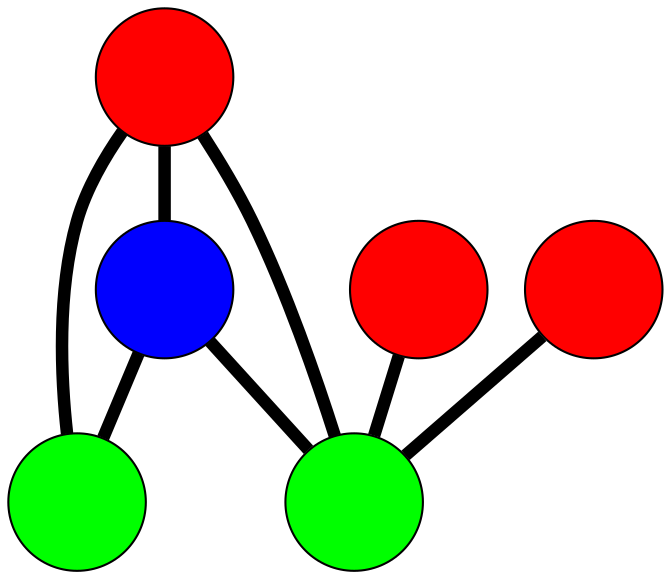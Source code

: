 graph G {
	graph [bb="-158.93,-148,155.09,95.092",
		overlap=false,
		sep=0.0,
		splines=true
	];
	node [color=black,
		fixedsize=true,
		fontname="Latin Modern Math",
		fontsize=42,
		height=.92,
		label="\N",
		penwidth=1,
		shape=circle,
		width=.92
	];
	edge [color=black,
		penwidth=6,
		style=bold
	];
	0	 [fillcolor=red,
		height=0.91667,
		label="",
		pos="64.883,-13.187",
		style=filled,
		width=0.91667];
	3	 [fillcolor=blue,
		height=0.91667,
		label="",
		pos="27.299,60.82",
		style=filled,
		width=0.91667];
	0 -- 3	 [pos="49.812,16.488 47.362,21.314 44.823,26.313 42.372,31.138"];
	4	 [fillcolor=green,
		height=0.91667,
		label="",
		pos="122.09,62.092",
		style=filled,
		width=0.91667];
	0 -- 4	 [pos="84.892,13.142 90.434,20.434 96.451,28.352 102,35.651"];
	5	 [fillcolor=green,
		height=0.91667,
		label="",
		pos="-33.562,-16.865",
		style=filled,
		width=0.91667];
	0 -- 5	 [pos="31.828,-14.422 21.439,-14.81 9.9683,-15.238 -0.42679,-15.627"];
	1	 [fillcolor=red,
		height=0.91667,
		label="",
		pos="-125.93,22.142",
		style=filled,
		width=0.91667];
	1 -- 5	 [pos="-95.43,9.2615 -85.34,5.0009 -74.118,0.26175 -64.031,-3.9979"];
	2	 [fillcolor=red,
		height=0.91667,
		label="",
		pos="-54.782,-115",
		style=filled,
		width=0.91667];
	2 -- 5	 [pos="-47.775,-82.596 -45.457,-71.877 -42.879,-59.953 -40.561,-49.236"];
	3 -- 4	 [pos="60.453,61.265 69.636,61.388 79.606,61.522 88.797,61.645"];
	3 -- 5	 [pos="6.6941,34.52 0.28005,26.332 -6.7865,17.312 -13.185,9.1451"];
}
